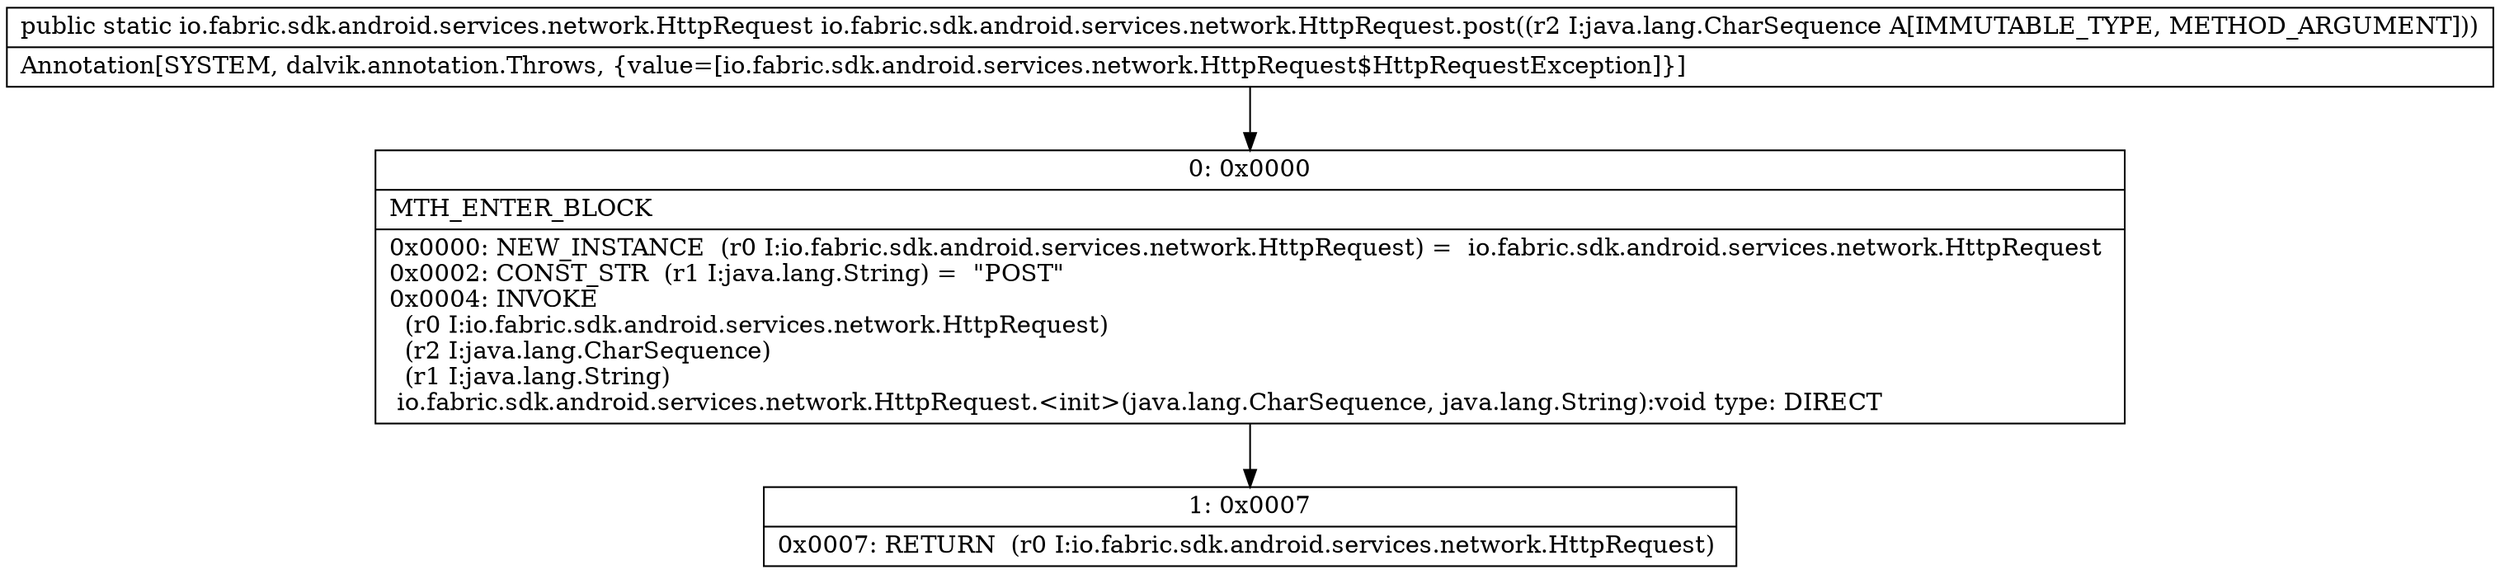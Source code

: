 digraph "CFG forio.fabric.sdk.android.services.network.HttpRequest.post(Ljava\/lang\/CharSequence;)Lio\/fabric\/sdk\/android\/services\/network\/HttpRequest;" {
Node_0 [shape=record,label="{0\:\ 0x0000|MTH_ENTER_BLOCK\l|0x0000: NEW_INSTANCE  (r0 I:io.fabric.sdk.android.services.network.HttpRequest) =  io.fabric.sdk.android.services.network.HttpRequest \l0x0002: CONST_STR  (r1 I:java.lang.String) =  \"POST\" \l0x0004: INVOKE  \l  (r0 I:io.fabric.sdk.android.services.network.HttpRequest)\l  (r2 I:java.lang.CharSequence)\l  (r1 I:java.lang.String)\l io.fabric.sdk.android.services.network.HttpRequest.\<init\>(java.lang.CharSequence, java.lang.String):void type: DIRECT \l}"];
Node_1 [shape=record,label="{1\:\ 0x0007|0x0007: RETURN  (r0 I:io.fabric.sdk.android.services.network.HttpRequest) \l}"];
MethodNode[shape=record,label="{public static io.fabric.sdk.android.services.network.HttpRequest io.fabric.sdk.android.services.network.HttpRequest.post((r2 I:java.lang.CharSequence A[IMMUTABLE_TYPE, METHOD_ARGUMENT]))  | Annotation[SYSTEM, dalvik.annotation.Throws, \{value=[io.fabric.sdk.android.services.network.HttpRequest$HttpRequestException]\}]\l}"];
MethodNode -> Node_0;
Node_0 -> Node_1;
}

